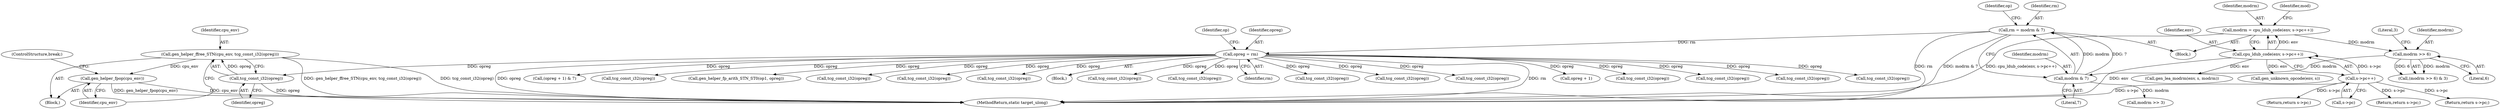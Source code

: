 digraph "0_qemu_30663fd26c0307e414622c7a8607fbc04f92ec14@API" {
"1005253" [label="(Call,gen_helper_ffree_STN(cpu_env, tcg_const_i32(opreg)))"];
"1005255" [label="(Call,tcg_const_i32(opreg))"];
"1004860" [label="(Call,opreg = rm)"];
"1004451" [label="(Call,rm = modrm & 7)"];
"1004453" [label="(Call,modrm & 7)"];
"1004447" [label="(Call,modrm >> 6)"];
"1004436" [label="(Call,modrm = cpu_ldub_code(env, s->pc++))"];
"1004438" [label="(Call,cpu_ldub_code(env, s->pc++))"];
"1004440" [label="(Call,s->pc++)"];
"1005257" [label="(Call,gen_helper_fpop(cpu_env))"];
"1005253" [label="(Call,gen_helper_ffree_STN(cpu_env, tcg_const_i32(opreg)))"];
"1005162" [label="(Call,tcg_const_i32(opreg))"];
"1004438" [label="(Call,cpu_ldub_code(env, s->pc++))"];
"1004450" [label="(Literal,3)"];
"1005184" [label="(Call,tcg_const_i32(opreg))"];
"1004451" [label="(Call,rm = modrm & 7)"];
"1004860" [label="(Call,opreg = rm)"];
"1005258" [label="(Identifier,cpu_env)"];
"1005317" [label="(Call,tcg_const_i32(opreg))"];
"1005255" [label="(Call,tcg_const_i32(opreg))"];
"1004448" [label="(Identifier,modrm)"];
"1004883" [label="(Call,tcg_const_i32(opreg))"];
"1011833" [label="(Call,gen_unknown_opcode(env, s))"];
"1004441" [label="(Call,s->pc)"];
"1004872" [label="(Call,(opreg + 1) & 7)"];
"1005259" [label="(ControlStructure,break;)"];
"1004865" [label="(Block,)"];
"1005195" [label="(Call,tcg_const_i32(opreg))"];
"1004437" [label="(Identifier,modrm)"];
"1005069" [label="(Call,gen_helper_fp_arith_STN_ST0(op1, opreg))"];
"1005218" [label="(Call,tcg_const_i32(opreg))"];
"1004465" [label="(Call,modrm >> 3)"];
"1004474" [label="(Call,gen_lea_modrm(env, s, modrm))"];
"1001025" [label="(Block,)"];
"1011836" [label="(Return,return s->pc;)"];
"1004436" [label="(Call,modrm = cpu_ldub_code(env, s->pc++))"];
"1005293" [label="(Call,tcg_const_i32(opreg))"];
"1005101" [label="(Call,tcg_const_i32(opreg))"];
"1005257" [label="(Call,gen_helper_fpop(cpu_env))"];
"1004859" [label="(Block,)"];
"1005082" [label="(Call,tcg_const_i32(opreg))"];
"1004457" [label="(Identifier,op)"];
"1004864" [label="(Identifier,op)"];
"1005226" [label="(Call,tcg_const_i32(opreg))"];
"1004439" [label="(Identifier,env)"];
"1005256" [label="(Identifier,opreg)"];
"1011821" [label="(Return,return s->pc;)"];
"1011828" [label="(Return,return s->pc;)"];
"1004455" [label="(Literal,7)"];
"1004453" [label="(Call,modrm & 7)"];
"1004447" [label="(Call,modrm >> 6)"];
"1004446" [label="(Call,(modrm >> 6) & 3)"];
"1004861" [label="(Identifier,opreg)"];
"1004449" [label="(Literal,6)"];
"1004445" [label="(Identifier,mod)"];
"1004440" [label="(Call,s->pc++)"];
"1004862" [label="(Identifier,rm)"];
"1005210" [label="(Call,tcg_const_i32(opreg))"];
"1004454" [label="(Identifier,modrm)"];
"1011840" [label="(MethodReturn,static target_ulong)"];
"1005254" [label="(Identifier,cpu_env)"];
"1005201" [label="(Call,tcg_const_i32(opreg))"];
"1004452" [label="(Identifier,rm)"];
"1005091" [label="(Call,tcg_const_i32(opreg))"];
"1004873" [label="(Call,opreg + 1)"];
"1005253" -> "1004865"  [label="AST: "];
"1005253" -> "1005255"  [label="CFG: "];
"1005254" -> "1005253"  [label="AST: "];
"1005255" -> "1005253"  [label="AST: "];
"1005258" -> "1005253"  [label="CFG: "];
"1005253" -> "1011840"  [label="DDG: tcg_const_i32(opreg)"];
"1005253" -> "1011840"  [label="DDG: gen_helper_ffree_STN(cpu_env, tcg_const_i32(opreg))"];
"1005255" -> "1005253"  [label="DDG: opreg"];
"1005253" -> "1005257"  [label="DDG: cpu_env"];
"1005255" -> "1005256"  [label="CFG: "];
"1005256" -> "1005255"  [label="AST: "];
"1005255" -> "1011840"  [label="DDG: opreg"];
"1004860" -> "1005255"  [label="DDG: opreg"];
"1004860" -> "1004859"  [label="AST: "];
"1004860" -> "1004862"  [label="CFG: "];
"1004861" -> "1004860"  [label="AST: "];
"1004862" -> "1004860"  [label="AST: "];
"1004864" -> "1004860"  [label="CFG: "];
"1004860" -> "1011840"  [label="DDG: rm"];
"1004860" -> "1011840"  [label="DDG: opreg"];
"1004451" -> "1004860"  [label="DDG: rm"];
"1004860" -> "1004872"  [label="DDG: opreg"];
"1004860" -> "1004873"  [label="DDG: opreg"];
"1004860" -> "1004883"  [label="DDG: opreg"];
"1004860" -> "1005069"  [label="DDG: opreg"];
"1004860" -> "1005082"  [label="DDG: opreg"];
"1004860" -> "1005091"  [label="DDG: opreg"];
"1004860" -> "1005101"  [label="DDG: opreg"];
"1004860" -> "1005162"  [label="DDG: opreg"];
"1004860" -> "1005184"  [label="DDG: opreg"];
"1004860" -> "1005195"  [label="DDG: opreg"];
"1004860" -> "1005201"  [label="DDG: opreg"];
"1004860" -> "1005210"  [label="DDG: opreg"];
"1004860" -> "1005218"  [label="DDG: opreg"];
"1004860" -> "1005226"  [label="DDG: opreg"];
"1004860" -> "1005293"  [label="DDG: opreg"];
"1004860" -> "1005317"  [label="DDG: opreg"];
"1004451" -> "1001025"  [label="AST: "];
"1004451" -> "1004453"  [label="CFG: "];
"1004452" -> "1004451"  [label="AST: "];
"1004453" -> "1004451"  [label="AST: "];
"1004457" -> "1004451"  [label="CFG: "];
"1004451" -> "1011840"  [label="DDG: rm"];
"1004451" -> "1011840"  [label="DDG: modrm & 7"];
"1004453" -> "1004451"  [label="DDG: modrm"];
"1004453" -> "1004451"  [label="DDG: 7"];
"1004453" -> "1004455"  [label="CFG: "];
"1004454" -> "1004453"  [label="AST: "];
"1004455" -> "1004453"  [label="AST: "];
"1004447" -> "1004453"  [label="DDG: modrm"];
"1004453" -> "1004465"  [label="DDG: modrm"];
"1004447" -> "1004446"  [label="AST: "];
"1004447" -> "1004449"  [label="CFG: "];
"1004448" -> "1004447"  [label="AST: "];
"1004449" -> "1004447"  [label="AST: "];
"1004450" -> "1004447"  [label="CFG: "];
"1004447" -> "1004446"  [label="DDG: modrm"];
"1004447" -> "1004446"  [label="DDG: 6"];
"1004436" -> "1004447"  [label="DDG: modrm"];
"1004436" -> "1001025"  [label="AST: "];
"1004436" -> "1004438"  [label="CFG: "];
"1004437" -> "1004436"  [label="AST: "];
"1004438" -> "1004436"  [label="AST: "];
"1004445" -> "1004436"  [label="CFG: "];
"1004436" -> "1011840"  [label="DDG: cpu_ldub_code(env, s->pc++)"];
"1004438" -> "1004436"  [label="DDG: env"];
"1004438" -> "1004440"  [label="CFG: "];
"1004439" -> "1004438"  [label="AST: "];
"1004440" -> "1004438"  [label="AST: "];
"1004438" -> "1011840"  [label="DDG: env"];
"1004440" -> "1004438"  [label="DDG: s->pc"];
"1004438" -> "1004474"  [label="DDG: env"];
"1004438" -> "1011833"  [label="DDG: env"];
"1004440" -> "1004441"  [label="CFG: "];
"1004441" -> "1004440"  [label="AST: "];
"1004440" -> "1011840"  [label="DDG: s->pc"];
"1004440" -> "1011821"  [label="DDG: s->pc"];
"1004440" -> "1011828"  [label="DDG: s->pc"];
"1004440" -> "1011836"  [label="DDG: s->pc"];
"1005257" -> "1004865"  [label="AST: "];
"1005257" -> "1005258"  [label="CFG: "];
"1005258" -> "1005257"  [label="AST: "];
"1005259" -> "1005257"  [label="CFG: "];
"1005257" -> "1011840"  [label="DDG: cpu_env"];
"1005257" -> "1011840"  [label="DDG: gen_helper_fpop(cpu_env)"];
}
